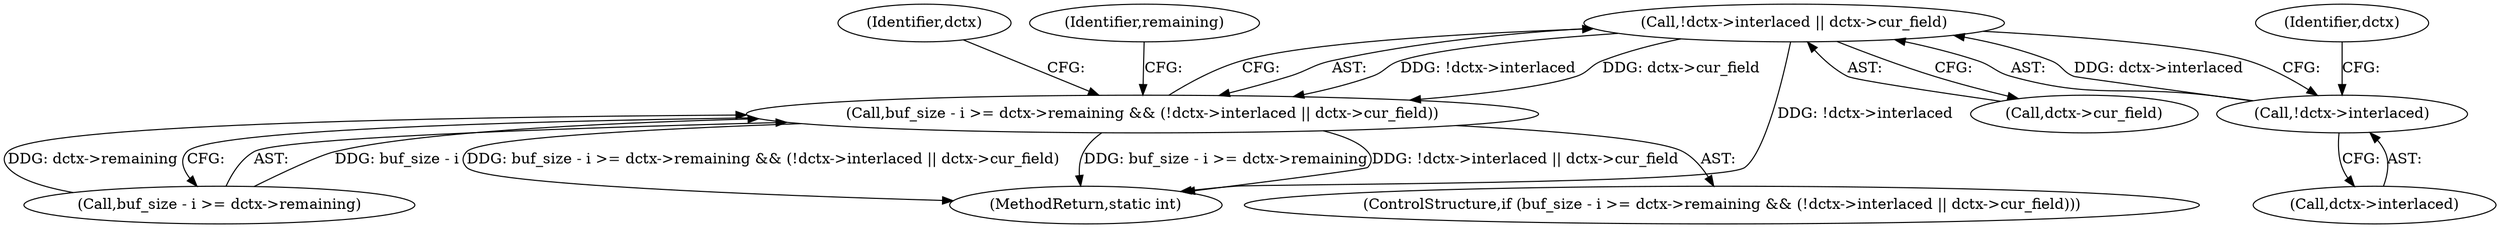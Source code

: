 digraph "0_FFmpeg_31c1c0b46a7021802c3d1d18039fca30dba5a14e@pointer" {
"1000320" [label="(Call,!dctx->interlaced || dctx->cur_field)"];
"1000321" [label="(Call,!dctx->interlaced)"];
"1000312" [label="(Call,buf_size - i >= dctx->remaining && (!dctx->interlaced || dctx->cur_field))"];
"1000312" [label="(Call,buf_size - i >= dctx->remaining && (!dctx->interlaced || dctx->cur_field))"];
"1000313" [label="(Call,buf_size - i >= dctx->remaining)"];
"1000326" [label="(Identifier,dctx)"];
"1000372" [label="(Identifier,dctx)"];
"1000322" [label="(Call,dctx->interlaced)"];
"1000331" [label="(Identifier,remaining)"];
"1000321" [label="(Call,!dctx->interlaced)"];
"1000311" [label="(ControlStructure,if (buf_size - i >= dctx->remaining && (!dctx->interlaced || dctx->cur_field)))"];
"1000454" [label="(MethodReturn,static int)"];
"1000320" [label="(Call,!dctx->interlaced || dctx->cur_field)"];
"1000325" [label="(Call,dctx->cur_field)"];
"1000320" -> "1000312"  [label="AST: "];
"1000320" -> "1000321"  [label="CFG: "];
"1000320" -> "1000325"  [label="CFG: "];
"1000321" -> "1000320"  [label="AST: "];
"1000325" -> "1000320"  [label="AST: "];
"1000312" -> "1000320"  [label="CFG: "];
"1000320" -> "1000454"  [label="DDG: !dctx->interlaced"];
"1000320" -> "1000312"  [label="DDG: !dctx->interlaced"];
"1000320" -> "1000312"  [label="DDG: dctx->cur_field"];
"1000321" -> "1000320"  [label="DDG: dctx->interlaced"];
"1000321" -> "1000322"  [label="CFG: "];
"1000322" -> "1000321"  [label="AST: "];
"1000326" -> "1000321"  [label="CFG: "];
"1000312" -> "1000311"  [label="AST: "];
"1000312" -> "1000313"  [label="CFG: "];
"1000313" -> "1000312"  [label="AST: "];
"1000331" -> "1000312"  [label="CFG: "];
"1000372" -> "1000312"  [label="CFG: "];
"1000312" -> "1000454"  [label="DDG: buf_size - i >= dctx->remaining && (!dctx->interlaced || dctx->cur_field)"];
"1000312" -> "1000454"  [label="DDG: buf_size - i >= dctx->remaining"];
"1000312" -> "1000454"  [label="DDG: !dctx->interlaced || dctx->cur_field"];
"1000313" -> "1000312"  [label="DDG: buf_size - i"];
"1000313" -> "1000312"  [label="DDG: dctx->remaining"];
}
